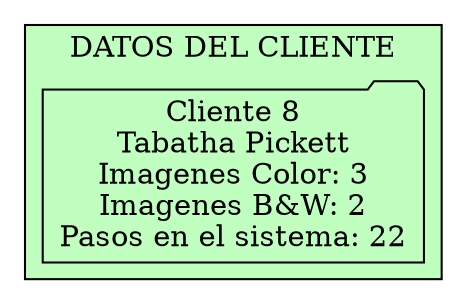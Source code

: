 digraph G { 
subgraph cluster_Clientes_Datos{ 
label="DATOS DEL CLIENTE"; 
bgcolor="darkseagreen1"; 
node[shape = folder]; 
Nodo1405747618[label="Cliente 8\n Tabatha Pickett \nImagenes Color: 3\nImagenes B&W: 2\nPasos en el sistema: 22"]; 
}rankdir = TB;
}
